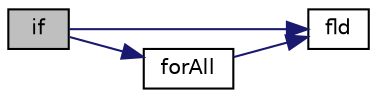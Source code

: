 digraph "if"
{
  bgcolor="transparent";
  edge [fontname="Helvetica",fontsize="10",labelfontname="Helvetica",labelfontsize="10"];
  node [fontname="Helvetica",fontsize="10",shape=record];
  rankdir="LR";
  Node1 [label="if",height=0.2,width=0.4,color="black", fillcolor="grey75", style="filled", fontcolor="black"];
  Node1 -> Node2 [color="midnightblue",fontsize="10",style="solid",fontname="Helvetica"];
  Node2 [label="fld",height=0.2,width=0.4,color="black",URL="$a04293.html#ad4512456f4da706b47fd304150561080"];
  Node1 -> Node3 [color="midnightblue",fontsize="10",style="solid",fontname="Helvetica"];
  Node3 [label="forAll",height=0.2,width=0.4,color="black",URL="$a04293.html#a2ef8c8f764e4591ac5117c0060199f0b"];
  Node3 -> Node2 [color="midnightblue",fontsize="10",style="solid",fontname="Helvetica"];
}
